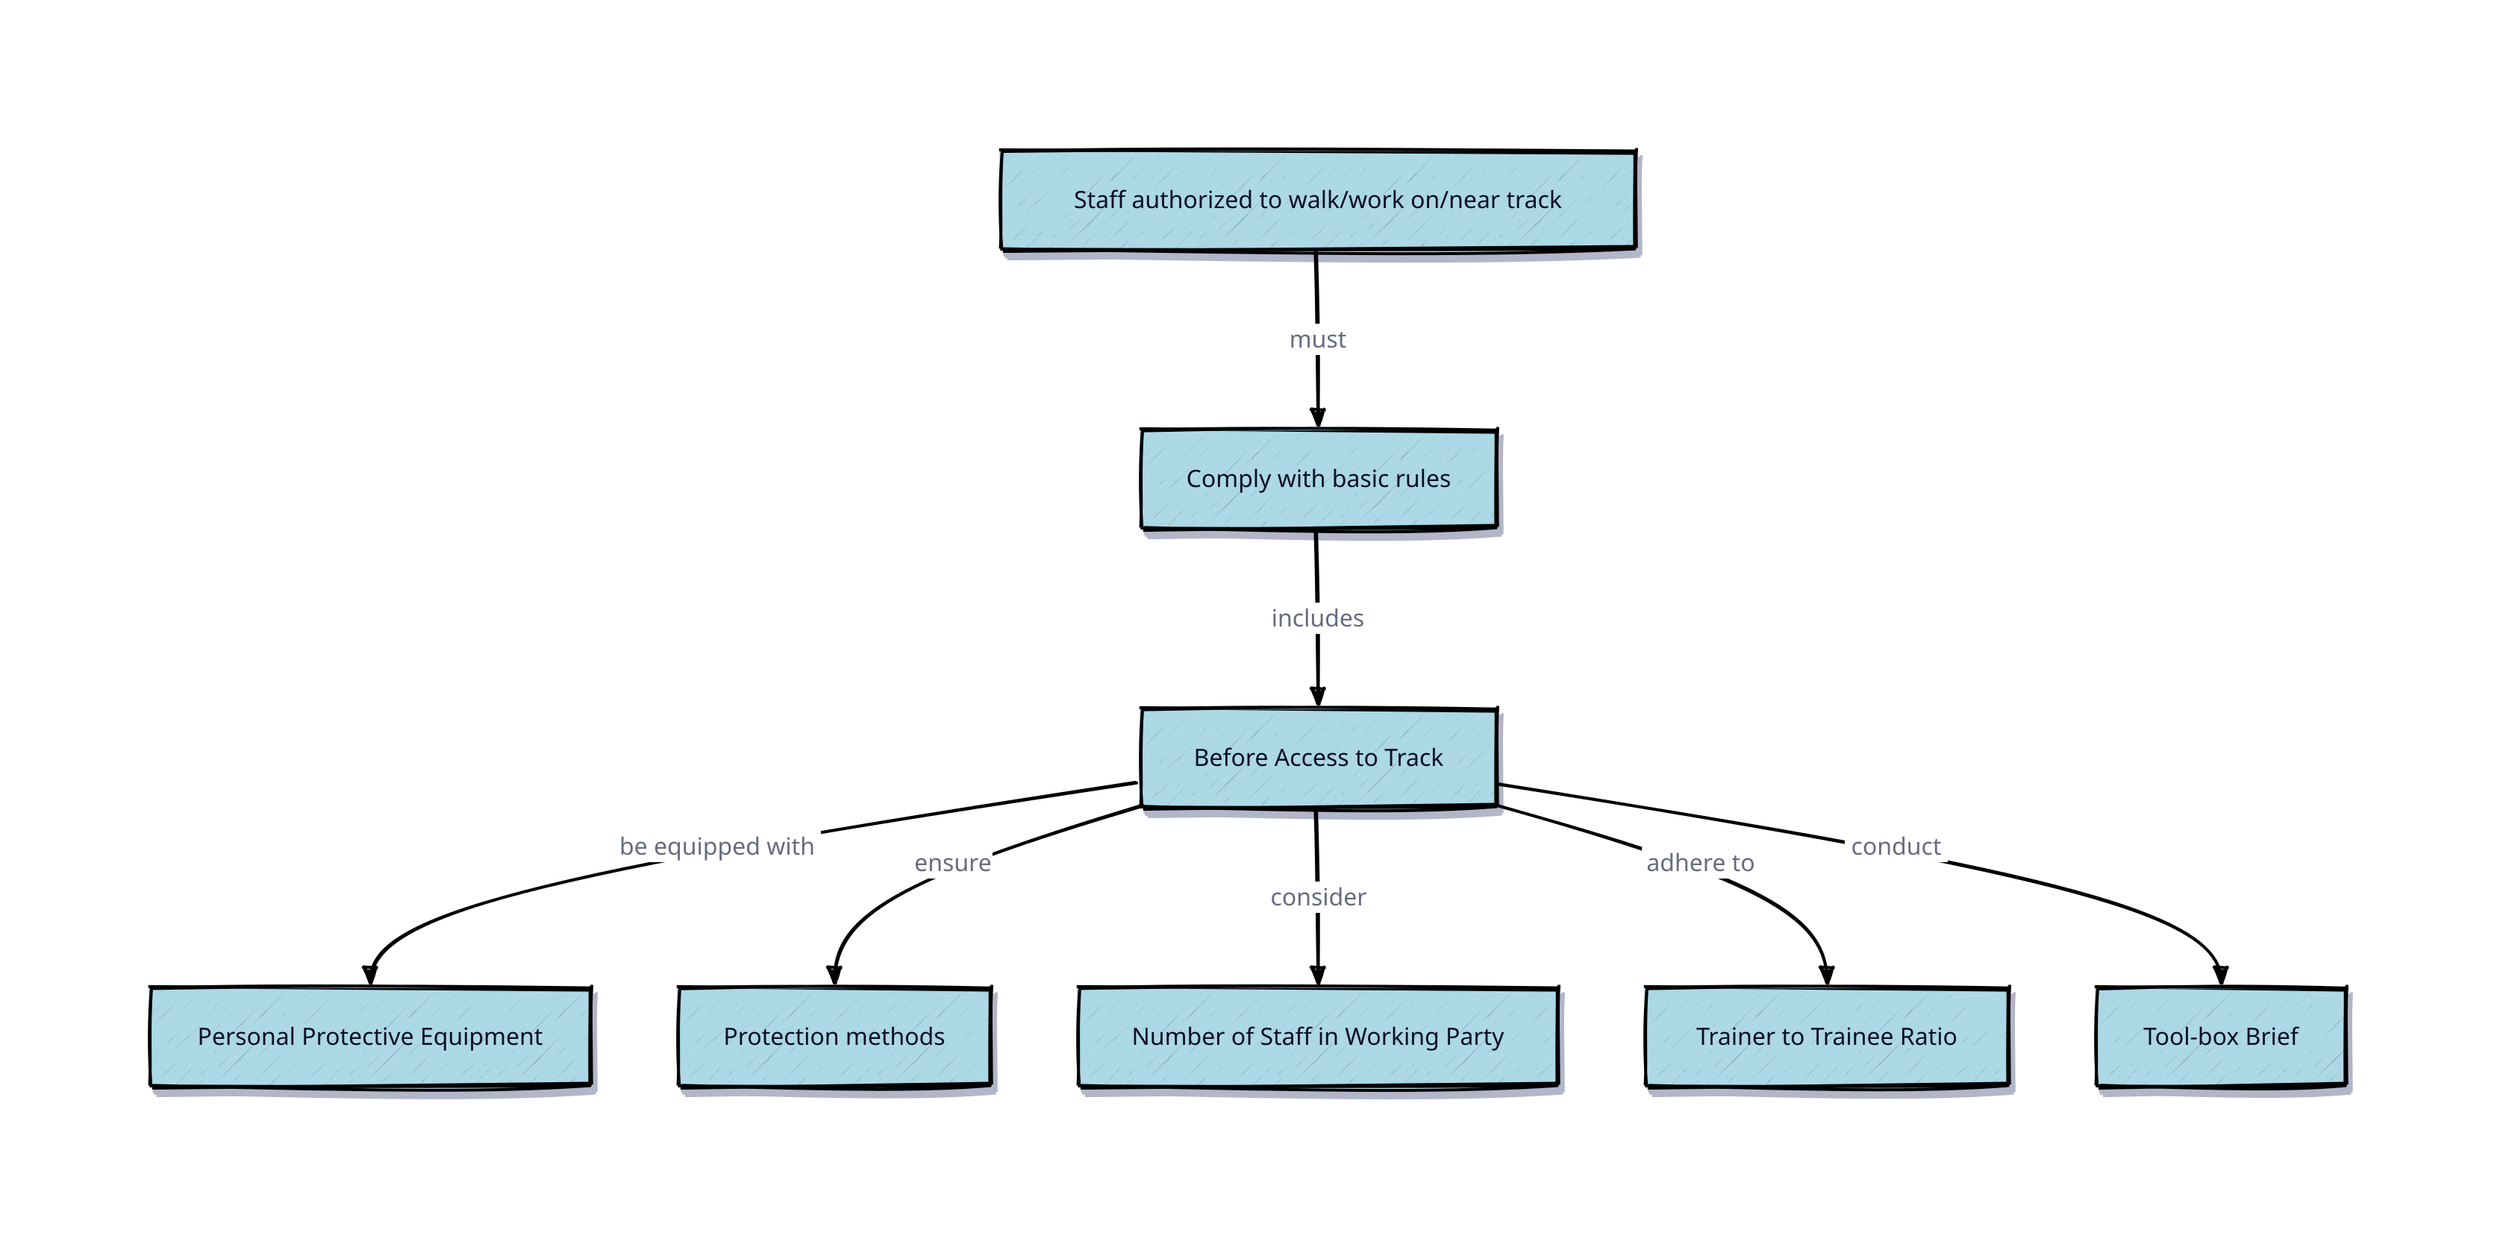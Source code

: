 
vars: {
  d2-config: {
    sketch: true
  }
}
classes: {
  process: {
    label: ""
    shape: rectangle
    style: {
      fill: lightblue
      shadow: true
    }
  }
}

Staff_authorized_to_walk/work_on/near_track.class: process
Staff_authorized_to_walk/work_on/near_track.label: "Staff authorized to walk/work on/near track"
Staff_authorized_to_walk/work_on/near_track: {
  style: {
    opacity: 1
    stroke: "black"
    stroke-width: 2
    shadow: true
  }
}
Comply_with_basic_rules.class: process
Comply_with_basic_rules.label: "Comply with basic rules"
Comply_with_basic_rules: {
  style: {
    opacity: 1
    stroke: "black"
    stroke-width: 2
    shadow: true
  }
}
Before_Access_to_Track.class: process
Before_Access_to_Track.label: "Before Access to Track"
Before_Access_to_Track: {
  style: {
    opacity: 1
    stroke: "black"
    stroke-width: 2
    shadow: true
  }
}
Personal_Protective_Equipment.class: process
Personal_Protective_Equipment.label: "Personal Protective Equipment"
Personal_Protective_Equipment: {
  style: {
    opacity: 1
    stroke: "black"
    stroke-width: 2
    shadow: true
  }
}
Protection_methods.class: process
Protection_methods.label: "Protection methods"
Protection_methods: {
  style: {
    opacity: 1
    stroke: "black"
    stroke-width: 2
    shadow: true
  }
}
Number_of_Staff_in_Working_Party.class: process
Number_of_Staff_in_Working_Party.label: "Number of Staff in Working Party"
Number_of_Staff_in_Working_Party: {
  style: {
    opacity: 1
    stroke: "black"
    stroke-width: 2
    shadow: true
  }
}
Trainer_to_Trainee_Ratio.class: process
Trainer_to_Trainee_Ratio.label: "Trainer to Trainee Ratio"
Trainer_to_Trainee_Ratio: {
  style: {
    opacity: 1
    stroke: "black"
    stroke-width: 2
    shadow: true
  }
}
Tool-box_Brief.class: process
Tool-box_Brief.label: "Tool-box Brief"
Tool-box_Brief: {
  style: {
    opacity: 1
    stroke: "black"
    stroke-width: 2
    shadow: true
  }
}
Staff_authorized_to_walk/work_on/near_track -> Comply_with_basic_rules: {
  label: "must"
  style.stroke: black
  style.opacity: 1
  style.stroke-width: 2
}
Comply_with_basic_rules -> Before_Access_to_Track: {
  label: "includes"
  style.stroke: black
  style.opacity: 1
  style.stroke-width: 2
}
Before_Access_to_Track -> Personal_Protective_Equipment: {
  label: "be equipped with"
  style.stroke: black
  style.opacity: 1
  style.stroke-width: 2
}
Before_Access_to_Track -> Protection_methods: {
  label: "ensure"
  style.stroke: black
  style.opacity: 1
  style.stroke-width: 2
}
Before_Access_to_Track -> Number_of_Staff_in_Working_Party: {
  label: "consider"
  style.stroke: black
  style.opacity: 1
  style.stroke-width: 2
}
Before_Access_to_Track -> Trainer_to_Trainee_Ratio: {
  label: "adhere to"
  style.stroke: black
  style.opacity: 1
  style.stroke-width: 2
}
Before_Access_to_Track -> Tool-box_Brief: {
  label: "conduct"
  style.stroke: black
  style.opacity: 1
  style.stroke-width: 2
}